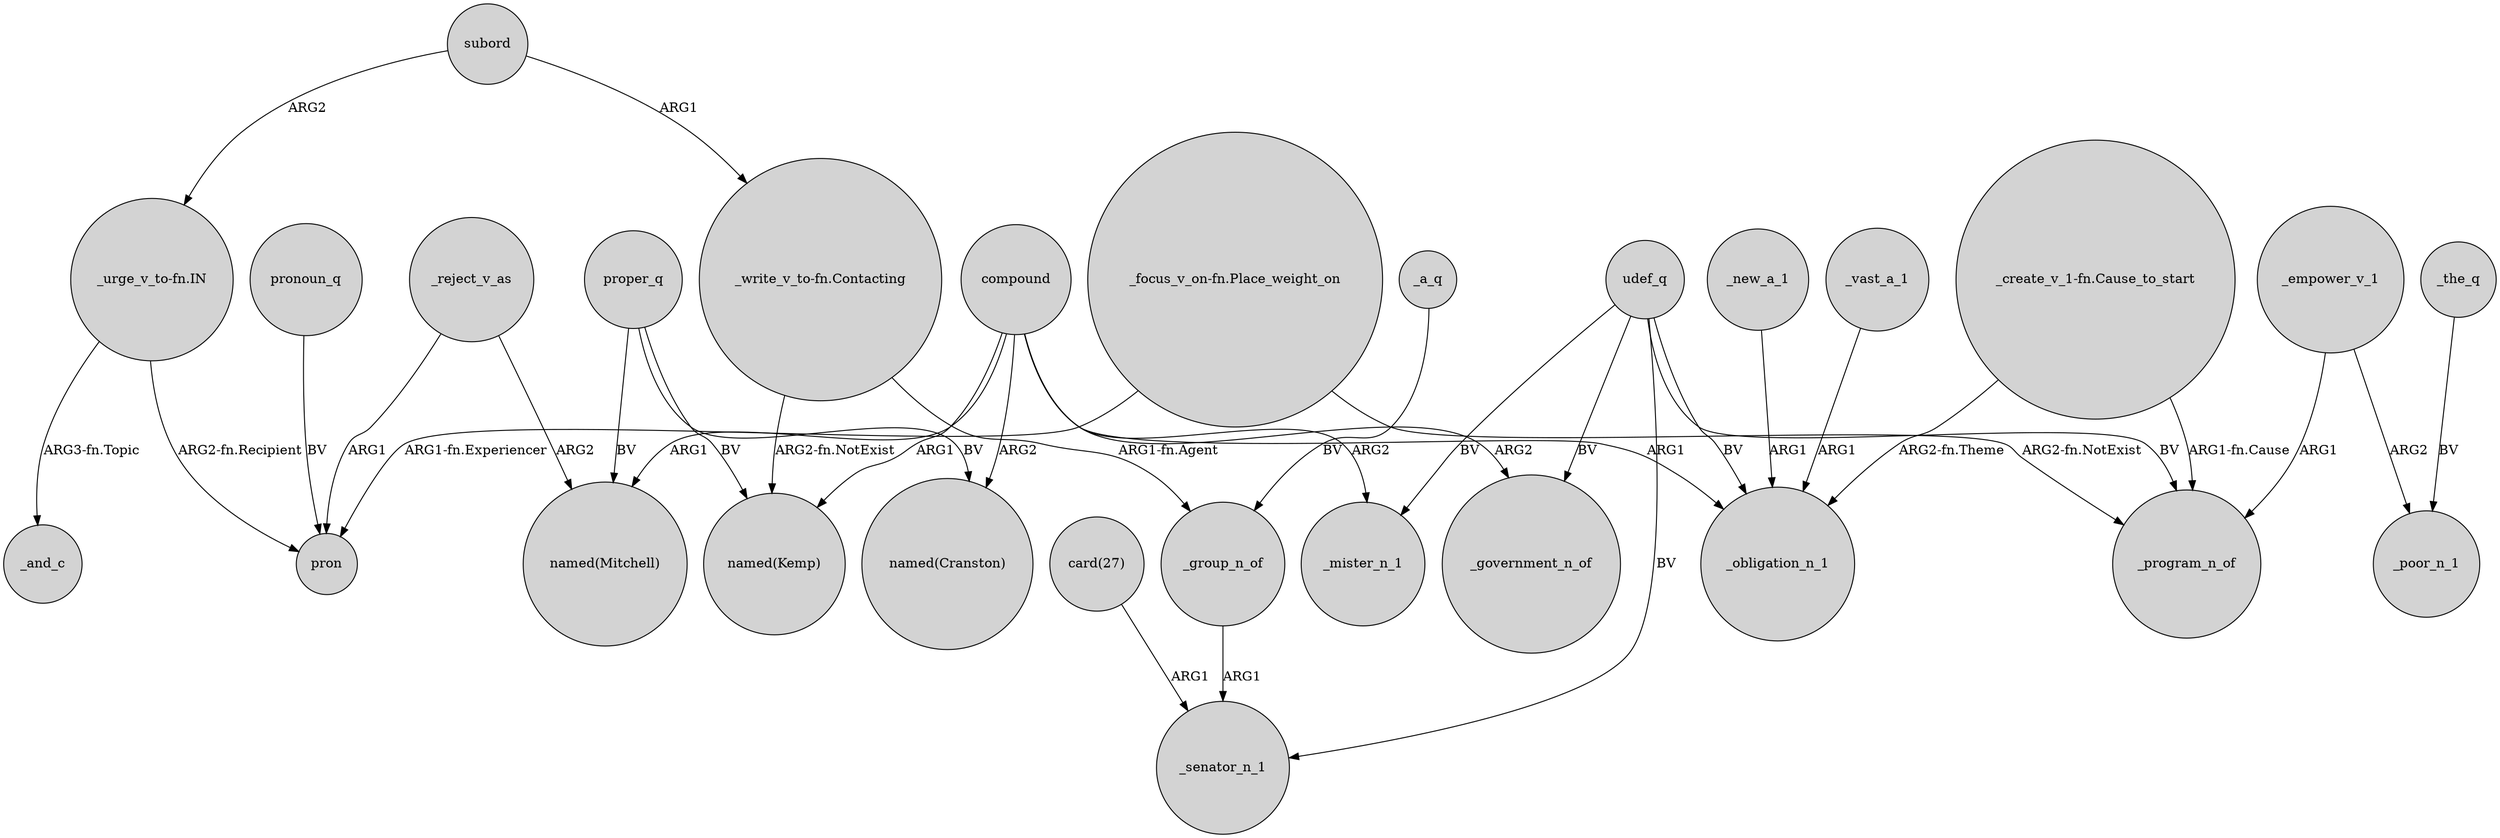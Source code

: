 digraph {
	node [shape=circle style=filled]
	"_urge_v_to-fn.IN" -> pron [label="ARG2-fn.Recipient"]
	proper_q -> "named(Kemp)" [label=BV]
	udef_q -> _senator_n_1 [label=BV]
	_vast_a_1 -> _obligation_n_1 [label=ARG1]
	_reject_v_as -> "named(Mitchell)" [label=ARG2]
	compound -> _obligation_n_1 [label=ARG1]
	compound -> _government_n_of [label=ARG2]
	udef_q -> _government_n_of [label=BV]
	compound -> _mister_n_1 [label=ARG2]
	"card(27)" -> _senator_n_1 [label=ARG1]
	udef_q -> _mister_n_1 [label=BV]
	udef_q -> _program_n_of [label=BV]
	compound -> "named(Kemp)" [label=ARG1]
	_empower_v_1 -> _program_n_of [label=ARG1]
	_the_q -> _poor_n_1 [label=BV]
	_group_n_of -> _senator_n_1 [label=ARG1]
	compound -> "named(Mitchell)" [label=ARG1]
	"_create_v_1-fn.Cause_to_start" -> _obligation_n_1 [label="ARG2-fn.Theme"]
	subord -> "_urge_v_to-fn.IN" [label=ARG2]
	pronoun_q -> pron [label=BV]
	_reject_v_as -> pron [label=ARG1]
	_empower_v_1 -> _poor_n_1 [label=ARG2]
	"_write_v_to-fn.Contacting" -> "named(Kemp)" [label="ARG2-fn.NotExist"]
	"_urge_v_to-fn.IN" -> _and_c [label="ARG3-fn.Topic"]
	"_focus_v_on-fn.Place_weight_on" -> pron [label="ARG1-fn.Experiencer"]
	"_create_v_1-fn.Cause_to_start" -> _program_n_of [label="ARG1-fn.Cause"]
	proper_q -> "named(Mitchell)" [label=BV]
	udef_q -> _obligation_n_1 [label=BV]
	compound -> "named(Cranston)" [label=ARG2]
	"_focus_v_on-fn.Place_weight_on" -> _program_n_of [label="ARG2-fn.NotExist"]
	subord -> "_write_v_to-fn.Contacting" [label=ARG1]
	_a_q -> _group_n_of [label=BV]
	proper_q -> "named(Cranston)" [label=BV]
	_new_a_1 -> _obligation_n_1 [label=ARG1]
	"_write_v_to-fn.Contacting" -> _group_n_of [label="ARG1-fn.Agent"]
}
